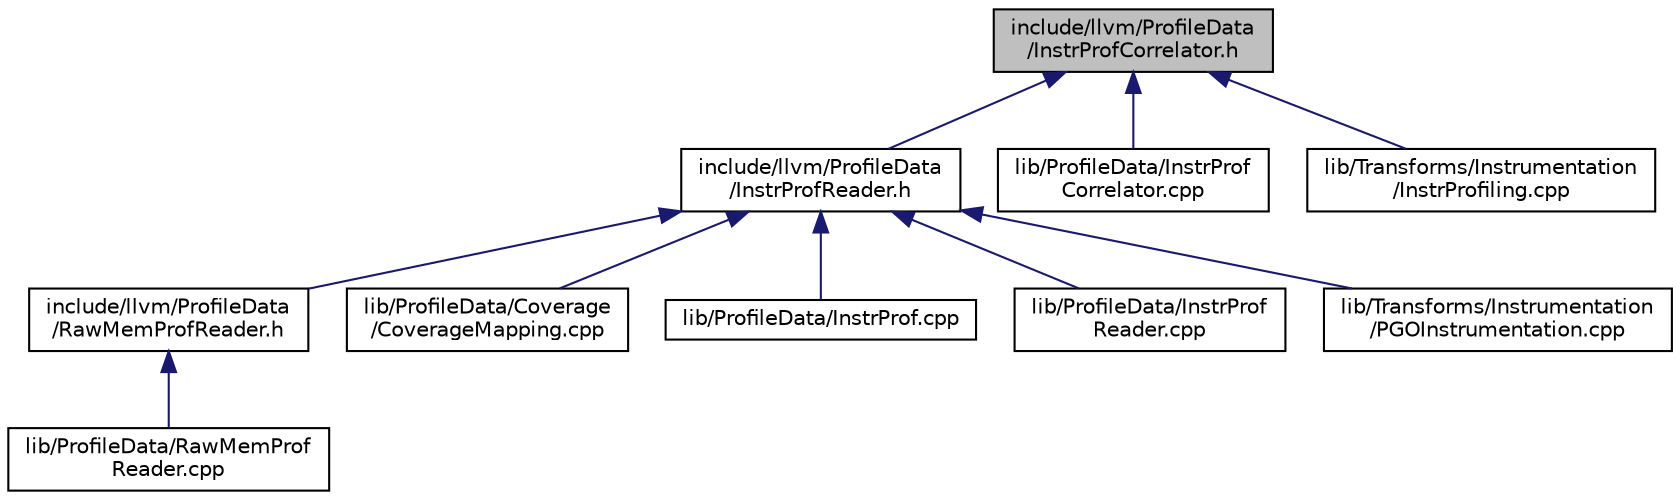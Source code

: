 digraph "include/llvm/ProfileData/InstrProfCorrelator.h"
{
 // LATEX_PDF_SIZE
  bgcolor="transparent";
  edge [fontname="Helvetica",fontsize="10",labelfontname="Helvetica",labelfontsize="10"];
  node [fontname="Helvetica",fontsize="10",shape=record];
  Node1 [label="include/llvm/ProfileData\l/InstrProfCorrelator.h",height=0.2,width=0.4,color="black", fillcolor="grey75", style="filled", fontcolor="black",tooltip=" "];
  Node1 -> Node2 [dir="back",color="midnightblue",fontsize="10",style="solid",fontname="Helvetica"];
  Node2 [label="include/llvm/ProfileData\l/InstrProfReader.h",height=0.2,width=0.4,color="black",URL="$InstrProfReader_8h.html",tooltip=" "];
  Node2 -> Node3 [dir="back",color="midnightblue",fontsize="10",style="solid",fontname="Helvetica"];
  Node3 [label="include/llvm/ProfileData\l/RawMemProfReader.h",height=0.2,width=0.4,color="black",URL="$RawMemProfReader_8h.html",tooltip=" "];
  Node3 -> Node4 [dir="back",color="midnightblue",fontsize="10",style="solid",fontname="Helvetica"];
  Node4 [label="lib/ProfileData/RawMemProf\lReader.cpp",height=0.2,width=0.4,color="black",URL="$RawMemProfReader_8cpp.html",tooltip=" "];
  Node2 -> Node5 [dir="back",color="midnightblue",fontsize="10",style="solid",fontname="Helvetica"];
  Node5 [label="lib/ProfileData/Coverage\l/CoverageMapping.cpp",height=0.2,width=0.4,color="black",URL="$CoverageMapping_8cpp.html",tooltip=" "];
  Node2 -> Node6 [dir="back",color="midnightblue",fontsize="10",style="solid",fontname="Helvetica"];
  Node6 [label="lib/ProfileData/InstrProf.cpp",height=0.2,width=0.4,color="black",URL="$InstrProf_8cpp.html",tooltip=" "];
  Node2 -> Node7 [dir="back",color="midnightblue",fontsize="10",style="solid",fontname="Helvetica"];
  Node7 [label="lib/ProfileData/InstrProf\lReader.cpp",height=0.2,width=0.4,color="black",URL="$InstrProfReader_8cpp.html",tooltip=" "];
  Node2 -> Node8 [dir="back",color="midnightblue",fontsize="10",style="solid",fontname="Helvetica"];
  Node8 [label="lib/Transforms/Instrumentation\l/PGOInstrumentation.cpp",height=0.2,width=0.4,color="black",URL="$PGOInstrumentation_8cpp.html",tooltip=" "];
  Node1 -> Node9 [dir="back",color="midnightblue",fontsize="10",style="solid",fontname="Helvetica"];
  Node9 [label="lib/ProfileData/InstrProf\lCorrelator.cpp",height=0.2,width=0.4,color="black",URL="$InstrProfCorrelator_8cpp.html",tooltip=" "];
  Node1 -> Node10 [dir="back",color="midnightblue",fontsize="10",style="solid",fontname="Helvetica"];
  Node10 [label="lib/Transforms/Instrumentation\l/InstrProfiling.cpp",height=0.2,width=0.4,color="black",URL="$InstrProfiling_8cpp.html",tooltip=" "];
}
